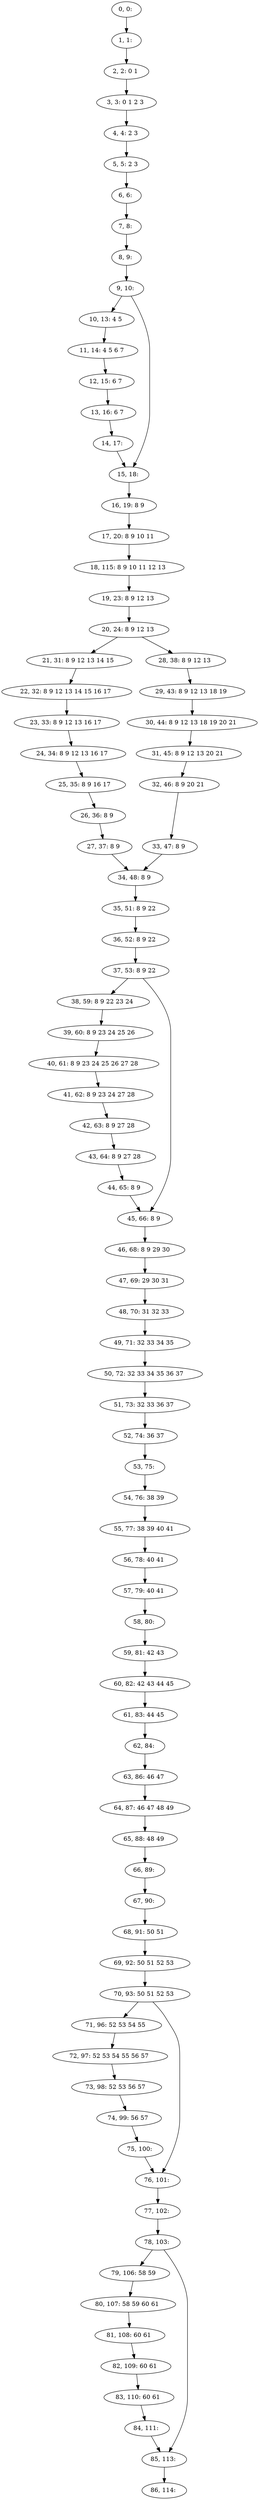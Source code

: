 digraph G {
0[label="0, 0: "];
1[label="1, 1: "];
2[label="2, 2: 0 1 "];
3[label="3, 3: 0 1 2 3 "];
4[label="4, 4: 2 3 "];
5[label="5, 5: 2 3 "];
6[label="6, 6: "];
7[label="7, 8: "];
8[label="8, 9: "];
9[label="9, 10: "];
10[label="10, 13: 4 5 "];
11[label="11, 14: 4 5 6 7 "];
12[label="12, 15: 6 7 "];
13[label="13, 16: 6 7 "];
14[label="14, 17: "];
15[label="15, 18: "];
16[label="16, 19: 8 9 "];
17[label="17, 20: 8 9 10 11 "];
18[label="18, 115: 8 9 10 11 12 13 "];
19[label="19, 23: 8 9 12 13 "];
20[label="20, 24: 8 9 12 13 "];
21[label="21, 31: 8 9 12 13 14 15 "];
22[label="22, 32: 8 9 12 13 14 15 16 17 "];
23[label="23, 33: 8 9 12 13 16 17 "];
24[label="24, 34: 8 9 12 13 16 17 "];
25[label="25, 35: 8 9 16 17 "];
26[label="26, 36: 8 9 "];
27[label="27, 37: 8 9 "];
28[label="28, 38: 8 9 12 13 "];
29[label="29, 43: 8 9 12 13 18 19 "];
30[label="30, 44: 8 9 12 13 18 19 20 21 "];
31[label="31, 45: 8 9 12 13 20 21 "];
32[label="32, 46: 8 9 20 21 "];
33[label="33, 47: 8 9 "];
34[label="34, 48: 8 9 "];
35[label="35, 51: 8 9 22 "];
36[label="36, 52: 8 9 22 "];
37[label="37, 53: 8 9 22 "];
38[label="38, 59: 8 9 22 23 24 "];
39[label="39, 60: 8 9 23 24 25 26 "];
40[label="40, 61: 8 9 23 24 25 26 27 28 "];
41[label="41, 62: 8 9 23 24 27 28 "];
42[label="42, 63: 8 9 27 28 "];
43[label="43, 64: 8 9 27 28 "];
44[label="44, 65: 8 9 "];
45[label="45, 66: 8 9 "];
46[label="46, 68: 8 9 29 30 "];
47[label="47, 69: 29 30 31 "];
48[label="48, 70: 31 32 33 "];
49[label="49, 71: 32 33 34 35 "];
50[label="50, 72: 32 33 34 35 36 37 "];
51[label="51, 73: 32 33 36 37 "];
52[label="52, 74: 36 37 "];
53[label="53, 75: "];
54[label="54, 76: 38 39 "];
55[label="55, 77: 38 39 40 41 "];
56[label="56, 78: 40 41 "];
57[label="57, 79: 40 41 "];
58[label="58, 80: "];
59[label="59, 81: 42 43 "];
60[label="60, 82: 42 43 44 45 "];
61[label="61, 83: 44 45 "];
62[label="62, 84: "];
63[label="63, 86: 46 47 "];
64[label="64, 87: 46 47 48 49 "];
65[label="65, 88: 48 49 "];
66[label="66, 89: "];
67[label="67, 90: "];
68[label="68, 91: 50 51 "];
69[label="69, 92: 50 51 52 53 "];
70[label="70, 93: 50 51 52 53 "];
71[label="71, 96: 52 53 54 55 "];
72[label="72, 97: 52 53 54 55 56 57 "];
73[label="73, 98: 52 53 56 57 "];
74[label="74, 99: 56 57 "];
75[label="75, 100: "];
76[label="76, 101: "];
77[label="77, 102: "];
78[label="78, 103: "];
79[label="79, 106: 58 59 "];
80[label="80, 107: 58 59 60 61 "];
81[label="81, 108: 60 61 "];
82[label="82, 109: 60 61 "];
83[label="83, 110: 60 61 "];
84[label="84, 111: "];
85[label="85, 113: "];
86[label="86, 114: "];
0->1 ;
1->2 ;
2->3 ;
3->4 ;
4->5 ;
5->6 ;
6->7 ;
7->8 ;
8->9 ;
9->10 ;
9->15 ;
10->11 ;
11->12 ;
12->13 ;
13->14 ;
14->15 ;
15->16 ;
16->17 ;
17->18 ;
18->19 ;
19->20 ;
20->21 ;
20->28 ;
21->22 ;
22->23 ;
23->24 ;
24->25 ;
25->26 ;
26->27 ;
27->34 ;
28->29 ;
29->30 ;
30->31 ;
31->32 ;
32->33 ;
33->34 ;
34->35 ;
35->36 ;
36->37 ;
37->38 ;
37->45 ;
38->39 ;
39->40 ;
40->41 ;
41->42 ;
42->43 ;
43->44 ;
44->45 ;
45->46 ;
46->47 ;
47->48 ;
48->49 ;
49->50 ;
50->51 ;
51->52 ;
52->53 ;
53->54 ;
54->55 ;
55->56 ;
56->57 ;
57->58 ;
58->59 ;
59->60 ;
60->61 ;
61->62 ;
62->63 ;
63->64 ;
64->65 ;
65->66 ;
66->67 ;
67->68 ;
68->69 ;
69->70 ;
70->71 ;
70->76 ;
71->72 ;
72->73 ;
73->74 ;
74->75 ;
75->76 ;
76->77 ;
77->78 ;
78->79 ;
78->85 ;
79->80 ;
80->81 ;
81->82 ;
82->83 ;
83->84 ;
84->85 ;
85->86 ;
}

